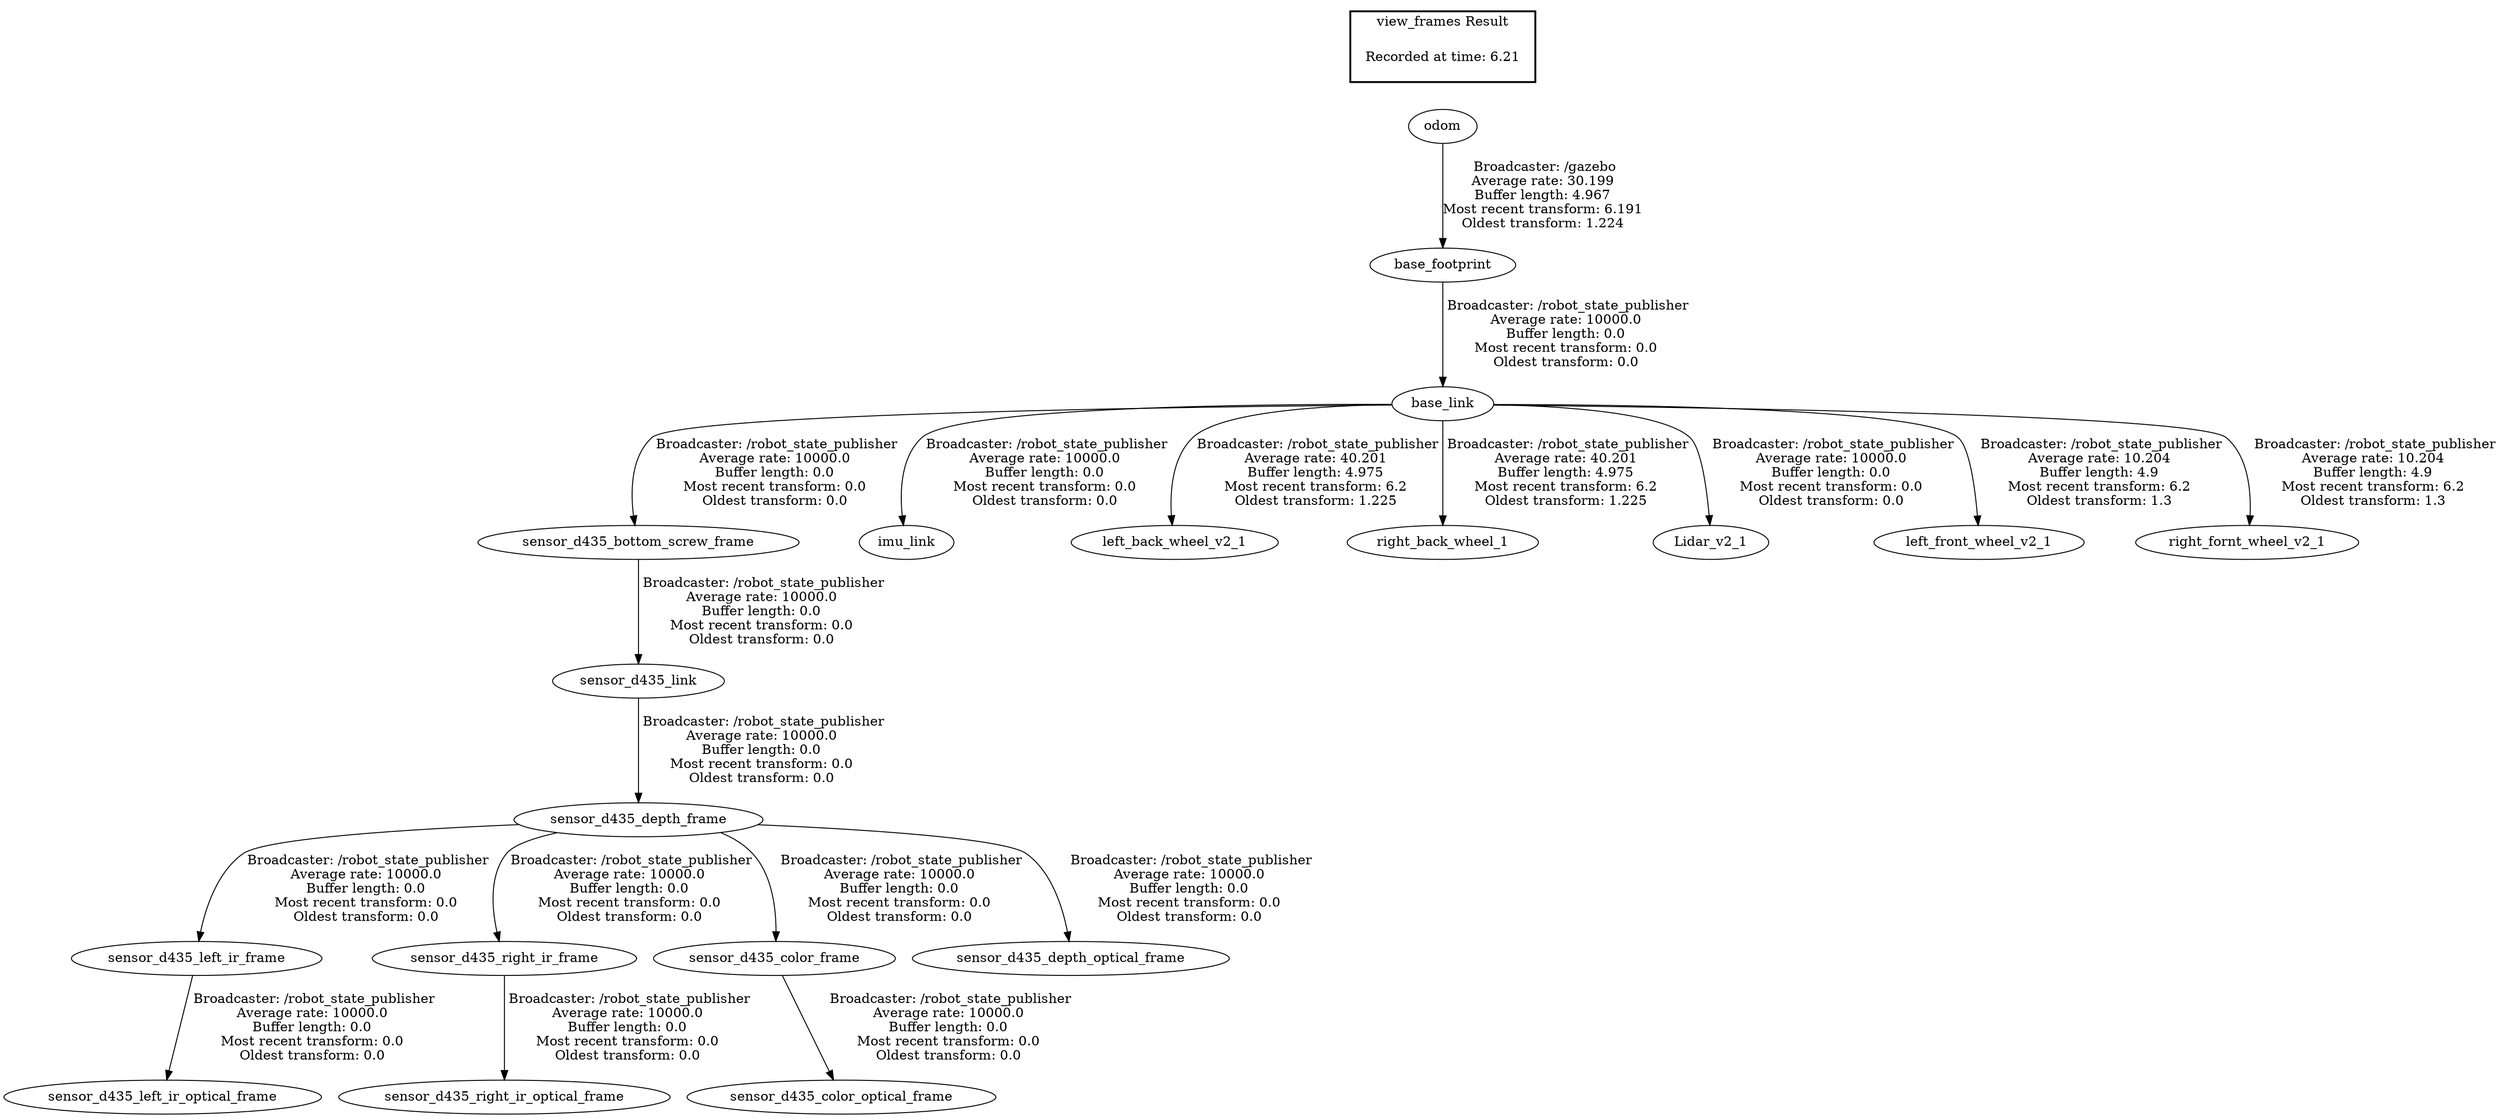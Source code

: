 digraph G {
"sensor_d435_bottom_screw_frame" -> "sensor_d435_link"[label=" Broadcaster: /robot_state_publisher\nAverage rate: 10000.0\nBuffer length: 0.0\nMost recent transform: 0.0\nOldest transform: 0.0\n"];
"sensor_d435_left_ir_frame" -> "sensor_d435_left_ir_optical_frame"[label=" Broadcaster: /robot_state_publisher\nAverage rate: 10000.0\nBuffer length: 0.0\nMost recent transform: 0.0\nOldest transform: 0.0\n"];
"sensor_d435_depth_frame" -> "sensor_d435_right_ir_frame"[label=" Broadcaster: /robot_state_publisher\nAverage rate: 10000.0\nBuffer length: 0.0\nMost recent transform: 0.0\nOldest transform: 0.0\n"];
"base_link" -> "imu_link"[label=" Broadcaster: /robot_state_publisher\nAverage rate: 10000.0\nBuffer length: 0.0\nMost recent transform: 0.0\nOldest transform: 0.0\n"];
"sensor_d435_color_frame" -> "sensor_d435_color_optical_frame"[label=" Broadcaster: /robot_state_publisher\nAverage rate: 10000.0\nBuffer length: 0.0\nMost recent transform: 0.0\nOldest transform: 0.0\n"];
"sensor_d435_right_ir_frame" -> "sensor_d435_right_ir_optical_frame"[label=" Broadcaster: /robot_state_publisher\nAverage rate: 10000.0\nBuffer length: 0.0\nMost recent transform: 0.0\nOldest transform: 0.0\n"];
"base_link" -> "sensor_d435_bottom_screw_frame"[label=" Broadcaster: /robot_state_publisher\nAverage rate: 10000.0\nBuffer length: 0.0\nMost recent transform: 0.0\nOldest transform: 0.0\n"];
"base_link" -> "left_back_wheel_v2_1"[label=" Broadcaster: /robot_state_publisher\nAverage rate: 40.201\nBuffer length: 4.975\nMost recent transform: 6.2\nOldest transform: 1.225\n"];
"sensor_d435_depth_frame" -> "sensor_d435_depth_optical_frame"[label=" Broadcaster: /robot_state_publisher\nAverage rate: 10000.0\nBuffer length: 0.0\nMost recent transform: 0.0\nOldest transform: 0.0\n"];
"sensor_d435_depth_frame" -> "sensor_d435_color_frame"[label=" Broadcaster: /robot_state_publisher\nAverage rate: 10000.0\nBuffer length: 0.0\nMost recent transform: 0.0\nOldest transform: 0.0\n"];
"sensor_d435_link" -> "sensor_d435_depth_frame"[label=" Broadcaster: /robot_state_publisher\nAverage rate: 10000.0\nBuffer length: 0.0\nMost recent transform: 0.0\nOldest transform: 0.0\n"];
"base_footprint" -> "base_link"[label=" Broadcaster: /robot_state_publisher\nAverage rate: 10000.0\nBuffer length: 0.0\nMost recent transform: 0.0\nOldest transform: 0.0\n"];
"sensor_d435_depth_frame" -> "sensor_d435_left_ir_frame"[label=" Broadcaster: /robot_state_publisher\nAverage rate: 10000.0\nBuffer length: 0.0\nMost recent transform: 0.0\nOldest transform: 0.0\n"];
"base_link" -> "right_back_wheel_1"[label=" Broadcaster: /robot_state_publisher\nAverage rate: 40.201\nBuffer length: 4.975\nMost recent transform: 6.2\nOldest transform: 1.225\n"];
"base_link" -> "Lidar_v2_1"[label=" Broadcaster: /robot_state_publisher\nAverage rate: 10000.0\nBuffer length: 0.0\nMost recent transform: 0.0\nOldest transform: 0.0\n"];
"base_link" -> "left_front_wheel_v2_1"[label=" Broadcaster: /robot_state_publisher\nAverage rate: 10.204\nBuffer length: 4.9\nMost recent transform: 6.2\nOldest transform: 1.3\n"];
"base_link" -> "right_fornt_wheel_v2_1"[label=" Broadcaster: /robot_state_publisher\nAverage rate: 10.204\nBuffer length: 4.9\nMost recent transform: 6.2\nOldest transform: 1.3\n"];
"odom" -> "base_footprint"[label=" Broadcaster: /gazebo\nAverage rate: 30.199\nBuffer length: 4.967\nMost recent transform: 6.191\nOldest transform: 1.224\n"];
edge [style=invis];
 subgraph cluster_legend { style=bold; color=black; label ="view_frames Result";
"Recorded at time: 6.21"[ shape=plaintext ] ;
}->"odom";
}